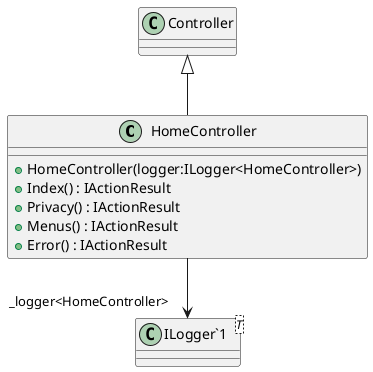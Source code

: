 @startuml
class HomeController {
    + HomeController(logger:ILogger<HomeController>)
    + Index() : IActionResult
    + Privacy() : IActionResult
    + Menus() : IActionResult
    + Error() : IActionResult
}
class "ILogger`1"<T> {
}
Controller <|-- HomeController
HomeController --> "_logger<HomeController>" "ILogger`1"
@enduml

